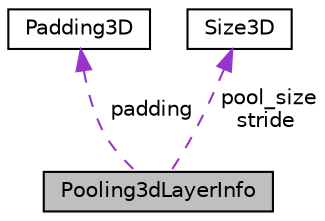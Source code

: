 digraph "Pooling3dLayerInfo"
{
 // LATEX_PDF_SIZE
  edge [fontname="Helvetica",fontsize="10",labelfontname="Helvetica",labelfontsize="10"];
  node [fontname="Helvetica",fontsize="10",shape=record];
  Node1 [label="Pooling3dLayerInfo",height=0.2,width=0.4,color="black", fillcolor="grey75", style="filled", fontcolor="black",tooltip="Pooling Layer Information struct."];
  Node2 -> Node1 [dir="back",color="darkorchid3",fontsize="10",style="dashed",label=" padding" ,fontname="Helvetica"];
  Node2 [label="Padding3D",height=0.2,width=0.4,color="black", fillcolor="white", style="filled",URL="$structarm__compute_1_1_padding3_d.xhtml",tooltip="Padding information for 3D operations like Conv3d."];
  Node3 -> Node1 [dir="back",color="darkorchid3",fontsize="10",style="dashed",label=" pool_size\nstride" ,fontname="Helvetica"];
  Node3 [label="Size3D",height=0.2,width=0.4,color="black", fillcolor="white", style="filled",URL="$classarm__compute_1_1_size3_d.xhtml",tooltip="Class for specifying the size of a 3D shape or object."];
}
